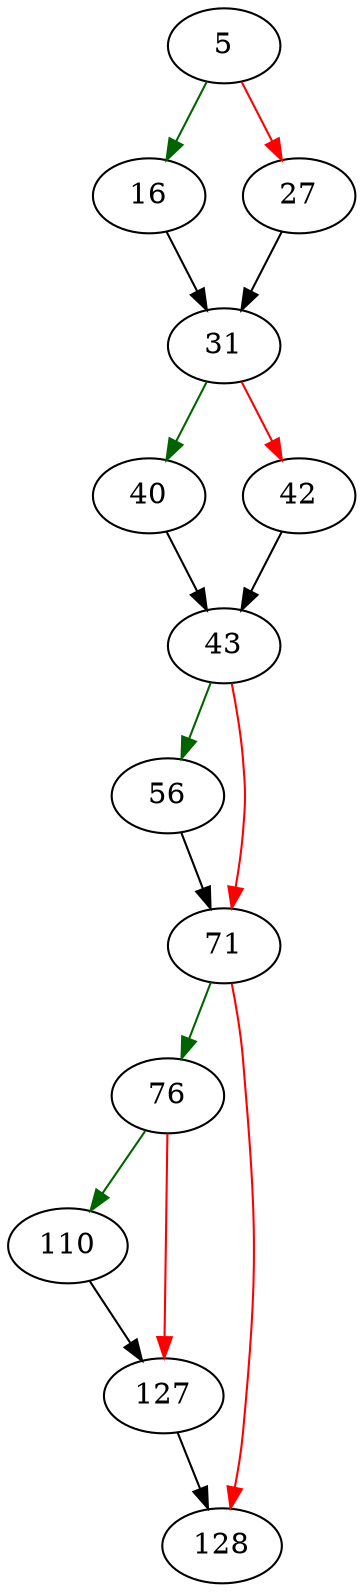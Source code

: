strict digraph "allocateCursor" {
	// Node definitions.
	5 [entry=true];
	16;
	27;
	31;
	40;
	42;
	43;
	56;
	71;
	76;
	128;
	110;
	127;

	// Edge definitions.
	5 -> 16 [
		color=darkgreen
		cond=true
	];
	5 -> 27 [
		color=red
		cond=false
	];
	16 -> 31;
	27 -> 31;
	31 -> 40 [
		color=darkgreen
		cond=true
	];
	31 -> 42 [
		color=red
		cond=false
	];
	40 -> 43;
	42 -> 43;
	43 -> 56 [
		color=darkgreen
		cond=true
	];
	43 -> 71 [
		color=red
		cond=false
	];
	56 -> 71;
	71 -> 76 [
		color=darkgreen
		cond=true
	];
	71 -> 128 [
		color=red
		cond=false
	];
	76 -> 110 [
		color=darkgreen
		cond=true
	];
	76 -> 127 [
		color=red
		cond=false
	];
	110 -> 127;
	127 -> 128;
}